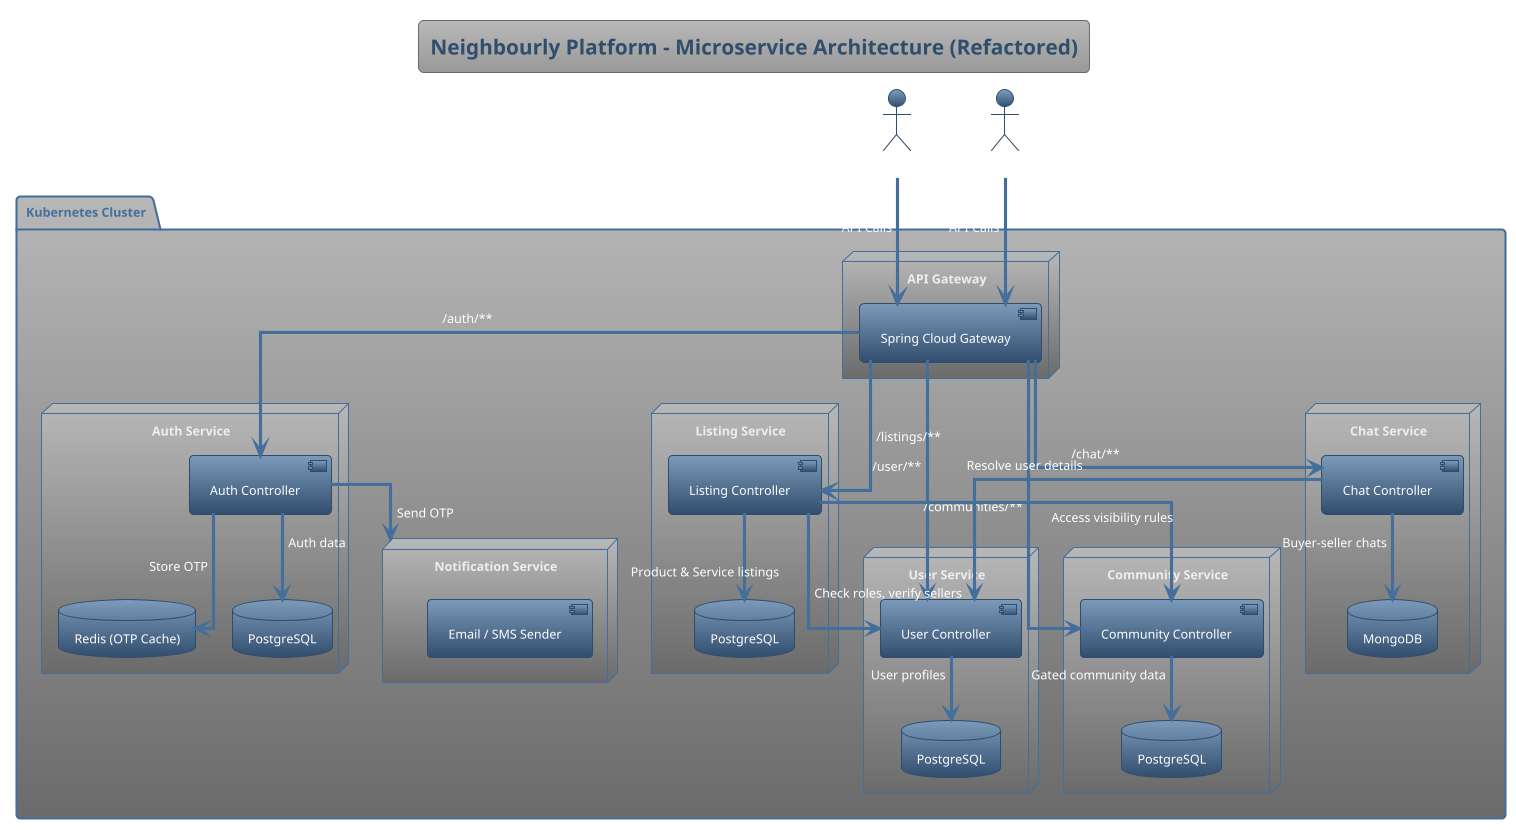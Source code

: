 @startuml
!theme spacelab
skinparam linetype ortho
title Neighbourly Platform - Microservice Architecture (Refactored)

actor UserMobile as Mobile
actor UserWeb as Web

package "Kubernetes Cluster" {

    node "API Gateway" {
        component "Spring Cloud Gateway" as Gateway
    }

    node "Auth Service" {
        component "Auth Controller"
        database "Redis (OTP Cache)" as Redis
        database "PostgreSQL" as AuthDB
    }

    node "User Service" {
        component "User Controller"
        database "PostgreSQL" as UserDB
    }

    node "Listing Service" {
        component "Listing Controller"
        database "PostgreSQL" as ListingDB
    }

    node "Community Service" {
        component "Community Controller"
        database "PostgreSQL" as CommunityDB
    }

    node "Chat Service" {
        component "Chat Controller"
        database "MongoDB" as ChatDB
    }

    node "Notification Service" {
        component "Email / SMS Sender"
    }
}

Mobile --> Gateway : API Calls
Web --> Gateway : API Calls

Gateway --> "Auth Controller" : /auth/**
Gateway --> "User Controller" : /user/**
Gateway --> "Listing Controller" : /listings/**
Gateway --> "Community Controller" : /communities/**
Gateway --> "Chat Controller" : /chat/**

"Auth Controller" --> Redis : Store OTP
"Auth Controller" --> AuthDB : Auth data
"User Controller" --> UserDB : User profiles
"Listing Controller" --> ListingDB : Product & Service listings
"Community Controller" --> CommunityDB : Gated community data
"Chat Controller" --> ChatDB : Buyer-seller chats

"Auth Controller" --> "Notification Service" : Send OTP
"Listing Controller" --> "User Controller" : Check roles, verify sellers
"Listing Controller" --> "Community Controller" : Access visibility rules
"Chat Controller" --> "User Controller" : Resolve user details
@enduml